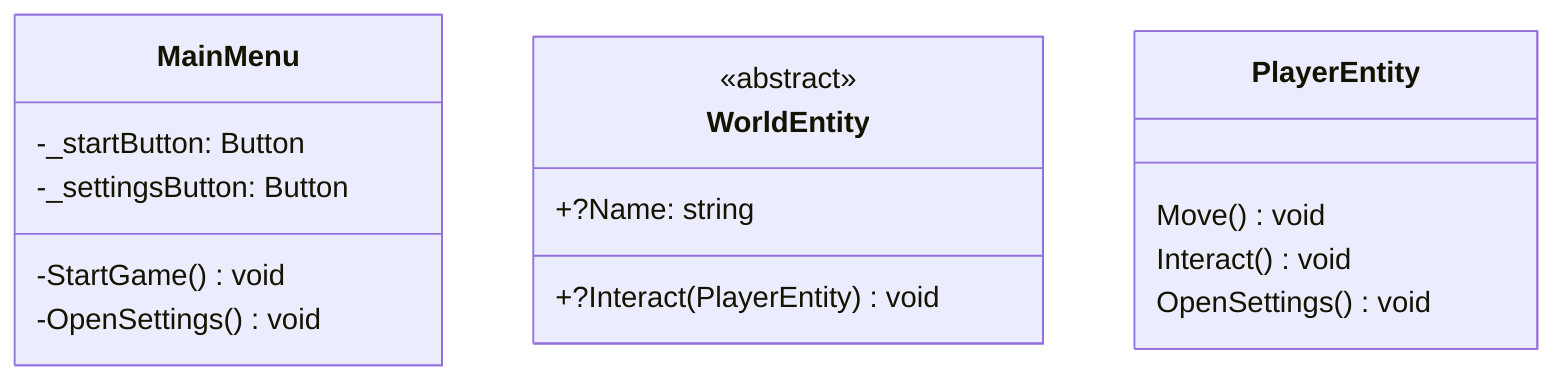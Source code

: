 classDiagram
    class MainMenu {
        -_startButton: Button
        -_settingsButton: Button
        
        -StartGame() void
        -OpenSettings() void
    }
    
    class WorldEntity {
        <<abstract>>
        
        +?Name: string
        
        +?Interact(PlayerEntity) void
    }
    
    class PlayerEntity {
        Move() void
        Interact() void
        OpenSettings() void
    }
